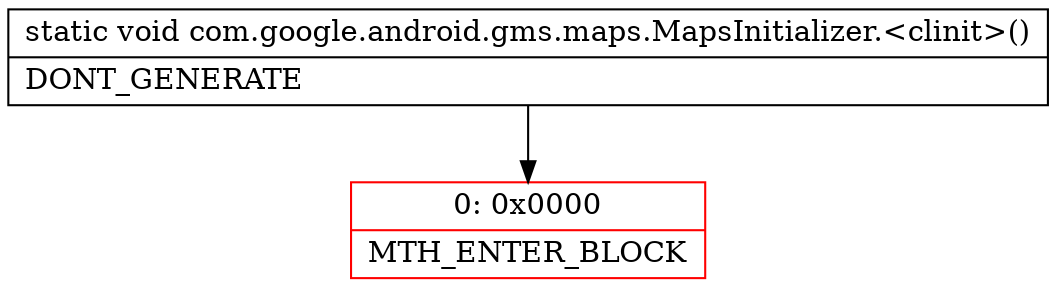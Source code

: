 digraph "CFG forcom.google.android.gms.maps.MapsInitializer.\<clinit\>()V" {
subgraph cluster_Region_100958006 {
label = "R(0)";
node [shape=record,color=blue];
}
Node_0 [shape=record,color=red,label="{0\:\ 0x0000|MTH_ENTER_BLOCK\l}"];
MethodNode[shape=record,label="{static void com.google.android.gms.maps.MapsInitializer.\<clinit\>()  | DONT_GENERATE\l}"];
MethodNode -> Node_0;
}

